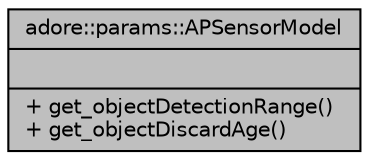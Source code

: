 digraph "adore::params::APSensorModel"
{
 // LATEX_PDF_SIZE
  edge [fontname="Helvetica",fontsize="10",labelfontname="Helvetica",labelfontsize="10"];
  node [fontname="Helvetica",fontsize="10",shape=record];
  Node1 [label="{adore::params::APSensorModel\n||+ get_objectDetectionRange()\l+ get_objectDiscardAge()\l}",height=0.2,width=0.4,color="black", fillcolor="grey75", style="filled", fontcolor="black",tooltip="abstract class for vehicle sensor model parameters"];
}
